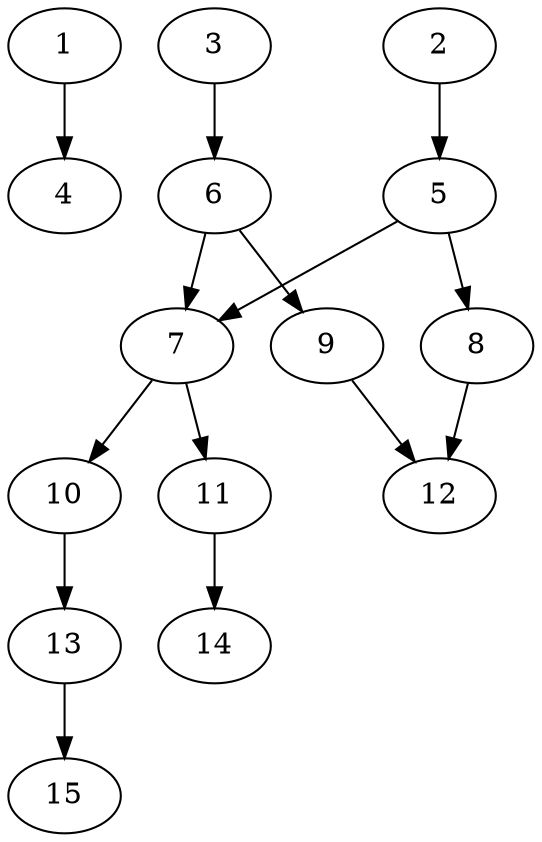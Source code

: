 // DAG automatically generated by daggen at Thu Oct  3 13:59:26 2019
// ./daggen --dot -n 15 --ccr 0.3 --fat 0.5 --regular 0.7 --density 0.5 --mindata 5242880 --maxdata 52428800 
digraph G {
  1 [size="133406720", alpha="0.15", expect_size="40022016"] 
  1 -> 4 [size ="40022016"]
  2 [size="54446080", alpha="0.05", expect_size="16333824"] 
  2 -> 5 [size ="16333824"]
  3 [size="26968747", alpha="0.07", expect_size="8090624"] 
  3 -> 6 [size ="8090624"]
  4 [size="34450773", alpha="0.05", expect_size="10335232"] 
  5 [size="98809173", alpha="0.06", expect_size="29642752"] 
  5 -> 7 [size ="29642752"]
  5 -> 8 [size ="29642752"]
  6 [size="156091733", alpha="0.05", expect_size="46827520"] 
  6 -> 7 [size ="46827520"]
  6 -> 9 [size ="46827520"]
  7 [size="131239253", alpha="0.03", expect_size="39371776"] 
  7 -> 10 [size ="39371776"]
  7 -> 11 [size ="39371776"]
  8 [size="87961600", alpha="0.15", expect_size="26388480"] 
  8 -> 12 [size ="26388480"]
  9 [size="31870293", alpha="0.06", expect_size="9561088"] 
  9 -> 12 [size ="9561088"]
  10 [size="167307947", alpha="0.10", expect_size="50192384"] 
  10 -> 13 [size ="50192384"]
  11 [size="171857920", alpha="0.05", expect_size="51557376"] 
  11 -> 14 [size ="51557376"]
  12 [size="133348693", alpha="0.11", expect_size="40004608"] 
  13 [size="18783573", alpha="0.11", expect_size="5635072"] 
  13 -> 15 [size ="5635072"]
  14 [size="70362453", alpha="0.18", expect_size="21108736"] 
  15 [size="108045653", alpha="0.10", expect_size="32413696"] 
}
